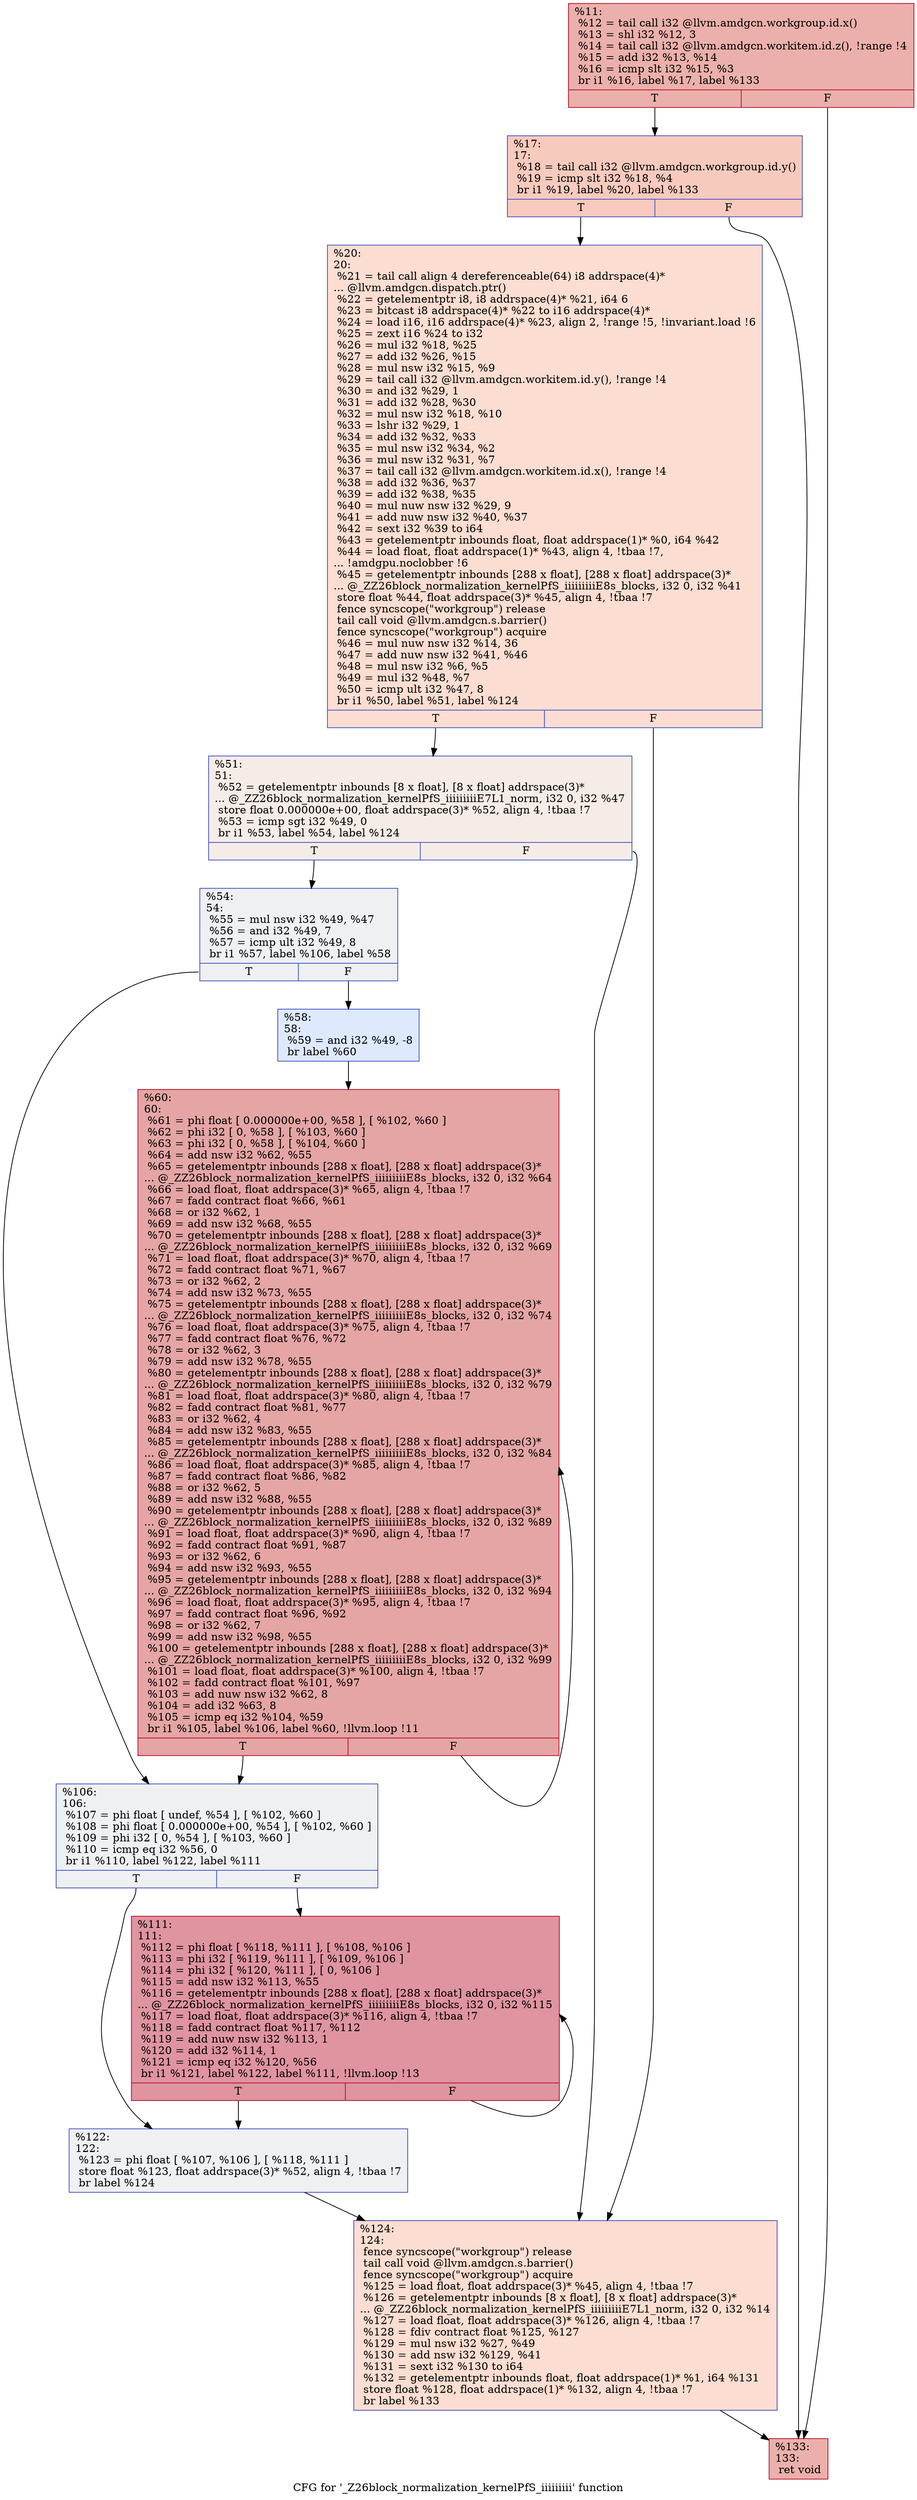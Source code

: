 digraph "CFG for '_Z26block_normalization_kernelPfS_iiiiiiiii' function" {
	label="CFG for '_Z26block_normalization_kernelPfS_iiiiiiiii' function";

	Node0x54282a0 [shape=record,color="#b70d28ff", style=filled, fillcolor="#d24b4070",label="{%11:\l  %12 = tail call i32 @llvm.amdgcn.workgroup.id.x()\l  %13 = shl i32 %12, 3\l  %14 = tail call i32 @llvm.amdgcn.workitem.id.z(), !range !4\l  %15 = add i32 %13, %14\l  %16 = icmp slt i32 %15, %3\l  br i1 %16, label %17, label %133\l|{<s0>T|<s1>F}}"];
	Node0x54282a0:s0 -> Node0x5427f40;
	Node0x54282a0:s1 -> Node0x542a230;
	Node0x5427f40 [shape=record,color="#3d50c3ff", style=filled, fillcolor="#ef886b70",label="{%17:\l17:                                               \l  %18 = tail call i32 @llvm.amdgcn.workgroup.id.y()\l  %19 = icmp slt i32 %18, %4\l  br i1 %19, label %20, label %133\l|{<s0>T|<s1>F}}"];
	Node0x5427f40:s0 -> Node0x542a5a0;
	Node0x5427f40:s1 -> Node0x542a230;
	Node0x542a5a0 [shape=record,color="#3d50c3ff", style=filled, fillcolor="#f7b39670",label="{%20:\l20:                                               \l  %21 = tail call align 4 dereferenceable(64) i8 addrspace(4)*\l... @llvm.amdgcn.dispatch.ptr()\l  %22 = getelementptr i8, i8 addrspace(4)* %21, i64 6\l  %23 = bitcast i8 addrspace(4)* %22 to i16 addrspace(4)*\l  %24 = load i16, i16 addrspace(4)* %23, align 2, !range !5, !invariant.load !6\l  %25 = zext i16 %24 to i32\l  %26 = mul i32 %18, %25\l  %27 = add i32 %26, %15\l  %28 = mul nsw i32 %15, %9\l  %29 = tail call i32 @llvm.amdgcn.workitem.id.y(), !range !4\l  %30 = and i32 %29, 1\l  %31 = add i32 %28, %30\l  %32 = mul nsw i32 %18, %10\l  %33 = lshr i32 %29, 1\l  %34 = add i32 %32, %33\l  %35 = mul nsw i32 %34, %2\l  %36 = mul nsw i32 %31, %7\l  %37 = tail call i32 @llvm.amdgcn.workitem.id.x(), !range !4\l  %38 = add i32 %36, %37\l  %39 = add i32 %38, %35\l  %40 = mul nuw nsw i32 %29, 9\l  %41 = add nuw nsw i32 %40, %37\l  %42 = sext i32 %39 to i64\l  %43 = getelementptr inbounds float, float addrspace(1)* %0, i64 %42\l  %44 = load float, float addrspace(1)* %43, align 4, !tbaa !7,\l... !amdgpu.noclobber !6\l  %45 = getelementptr inbounds [288 x float], [288 x float] addrspace(3)*\l... @_ZZ26block_normalization_kernelPfS_iiiiiiiiiE8s_blocks, i32 0, i32 %41\l  store float %44, float addrspace(3)* %45, align 4, !tbaa !7\l  fence syncscope(\"workgroup\") release\l  tail call void @llvm.amdgcn.s.barrier()\l  fence syncscope(\"workgroup\") acquire\l  %46 = mul nuw nsw i32 %14, 36\l  %47 = add nuw nsw i32 %41, %46\l  %48 = mul nsw i32 %6, %5\l  %49 = mul i32 %48, %7\l  %50 = icmp ult i32 %47, 8\l  br i1 %50, label %51, label %124\l|{<s0>T|<s1>F}}"];
	Node0x542a5a0:s0 -> Node0x542d850;
	Node0x542a5a0:s1 -> Node0x542d8e0;
	Node0x542d850 [shape=record,color="#3d50c3ff", style=filled, fillcolor="#ead5c970",label="{%51:\l51:                                               \l  %52 = getelementptr inbounds [8 x float], [8 x float] addrspace(3)*\l... @_ZZ26block_normalization_kernelPfS_iiiiiiiiiE7L1_norm, i32 0, i32 %47\l  store float 0.000000e+00, float addrspace(3)* %52, align 4, !tbaa !7\l  %53 = icmp sgt i32 %49, 0\l  br i1 %53, label %54, label %124\l|{<s0>T|<s1>F}}"];
	Node0x542d850:s0 -> Node0x542da80;
	Node0x542d850:s1 -> Node0x542d8e0;
	Node0x542da80 [shape=record,color="#3d50c3ff", style=filled, fillcolor="#d9dce170",label="{%54:\l54:                                               \l  %55 = mul nsw i32 %49, %47\l  %56 = and i32 %49, 7\l  %57 = icmp ult i32 %49, 8\l  br i1 %57, label %106, label %58\l|{<s0>T|<s1>F}}"];
	Node0x542da80:s0 -> Node0x542e970;
	Node0x542da80:s1 -> Node0x542e9c0;
	Node0x542e9c0 [shape=record,color="#3d50c3ff", style=filled, fillcolor="#b5cdfa70",label="{%58:\l58:                                               \l  %59 = and i32 %49, -8\l  br label %60\l}"];
	Node0x542e9c0 -> Node0x542ebc0;
	Node0x542ebc0 [shape=record,color="#b70d28ff", style=filled, fillcolor="#c5333470",label="{%60:\l60:                                               \l  %61 = phi float [ 0.000000e+00, %58 ], [ %102, %60 ]\l  %62 = phi i32 [ 0, %58 ], [ %103, %60 ]\l  %63 = phi i32 [ 0, %58 ], [ %104, %60 ]\l  %64 = add nsw i32 %62, %55\l  %65 = getelementptr inbounds [288 x float], [288 x float] addrspace(3)*\l... @_ZZ26block_normalization_kernelPfS_iiiiiiiiiE8s_blocks, i32 0, i32 %64\l  %66 = load float, float addrspace(3)* %65, align 4, !tbaa !7\l  %67 = fadd contract float %66, %61\l  %68 = or i32 %62, 1\l  %69 = add nsw i32 %68, %55\l  %70 = getelementptr inbounds [288 x float], [288 x float] addrspace(3)*\l... @_ZZ26block_normalization_kernelPfS_iiiiiiiiiE8s_blocks, i32 0, i32 %69\l  %71 = load float, float addrspace(3)* %70, align 4, !tbaa !7\l  %72 = fadd contract float %71, %67\l  %73 = or i32 %62, 2\l  %74 = add nsw i32 %73, %55\l  %75 = getelementptr inbounds [288 x float], [288 x float] addrspace(3)*\l... @_ZZ26block_normalization_kernelPfS_iiiiiiiiiE8s_blocks, i32 0, i32 %74\l  %76 = load float, float addrspace(3)* %75, align 4, !tbaa !7\l  %77 = fadd contract float %76, %72\l  %78 = or i32 %62, 3\l  %79 = add nsw i32 %78, %55\l  %80 = getelementptr inbounds [288 x float], [288 x float] addrspace(3)*\l... @_ZZ26block_normalization_kernelPfS_iiiiiiiiiE8s_blocks, i32 0, i32 %79\l  %81 = load float, float addrspace(3)* %80, align 4, !tbaa !7\l  %82 = fadd contract float %81, %77\l  %83 = or i32 %62, 4\l  %84 = add nsw i32 %83, %55\l  %85 = getelementptr inbounds [288 x float], [288 x float] addrspace(3)*\l... @_ZZ26block_normalization_kernelPfS_iiiiiiiiiE8s_blocks, i32 0, i32 %84\l  %86 = load float, float addrspace(3)* %85, align 4, !tbaa !7\l  %87 = fadd contract float %86, %82\l  %88 = or i32 %62, 5\l  %89 = add nsw i32 %88, %55\l  %90 = getelementptr inbounds [288 x float], [288 x float] addrspace(3)*\l... @_ZZ26block_normalization_kernelPfS_iiiiiiiiiE8s_blocks, i32 0, i32 %89\l  %91 = load float, float addrspace(3)* %90, align 4, !tbaa !7\l  %92 = fadd contract float %91, %87\l  %93 = or i32 %62, 6\l  %94 = add nsw i32 %93, %55\l  %95 = getelementptr inbounds [288 x float], [288 x float] addrspace(3)*\l... @_ZZ26block_normalization_kernelPfS_iiiiiiiiiE8s_blocks, i32 0, i32 %94\l  %96 = load float, float addrspace(3)* %95, align 4, !tbaa !7\l  %97 = fadd contract float %96, %92\l  %98 = or i32 %62, 7\l  %99 = add nsw i32 %98, %55\l  %100 = getelementptr inbounds [288 x float], [288 x float] addrspace(3)*\l... @_ZZ26block_normalization_kernelPfS_iiiiiiiiiE8s_blocks, i32 0, i32 %99\l  %101 = load float, float addrspace(3)* %100, align 4, !tbaa !7\l  %102 = fadd contract float %101, %97\l  %103 = add nuw nsw i32 %62, 8\l  %104 = add i32 %63, 8\l  %105 = icmp eq i32 %104, %59\l  br i1 %105, label %106, label %60, !llvm.loop !11\l|{<s0>T|<s1>F}}"];
	Node0x542ebc0:s0 -> Node0x542e970;
	Node0x542ebc0:s1 -> Node0x542ebc0;
	Node0x542e970 [shape=record,color="#3d50c3ff", style=filled, fillcolor="#d9dce170",label="{%106:\l106:                                              \l  %107 = phi float [ undef, %54 ], [ %102, %60 ]\l  %108 = phi float [ 0.000000e+00, %54 ], [ %102, %60 ]\l  %109 = phi i32 [ 0, %54 ], [ %103, %60 ]\l  %110 = icmp eq i32 %56, 0\l  br i1 %110, label %122, label %111\l|{<s0>T|<s1>F}}"];
	Node0x542e970:s0 -> Node0x5430ed0;
	Node0x542e970:s1 -> Node0x5430f20;
	Node0x5430f20 [shape=record,color="#b70d28ff", style=filled, fillcolor="#b70d2870",label="{%111:\l111:                                              \l  %112 = phi float [ %118, %111 ], [ %108, %106 ]\l  %113 = phi i32 [ %119, %111 ], [ %109, %106 ]\l  %114 = phi i32 [ %120, %111 ], [ 0, %106 ]\l  %115 = add nsw i32 %113, %55\l  %116 = getelementptr inbounds [288 x float], [288 x float] addrspace(3)*\l... @_ZZ26block_normalization_kernelPfS_iiiiiiiiiE8s_blocks, i32 0, i32 %115\l  %117 = load float, float addrspace(3)* %116, align 4, !tbaa !7\l  %118 = fadd contract float %117, %112\l  %119 = add nuw nsw i32 %113, 1\l  %120 = add i32 %114, 1\l  %121 = icmp eq i32 %120, %56\l  br i1 %121, label %122, label %111, !llvm.loop !13\l|{<s0>T|<s1>F}}"];
	Node0x5430f20:s0 -> Node0x5430ed0;
	Node0x5430f20:s1 -> Node0x5430f20;
	Node0x5430ed0 [shape=record,color="#3d50c3ff", style=filled, fillcolor="#d9dce170",label="{%122:\l122:                                              \l  %123 = phi float [ %107, %106 ], [ %118, %111 ]\l  store float %123, float addrspace(3)* %52, align 4, !tbaa !7\l  br label %124\l}"];
	Node0x5430ed0 -> Node0x542d8e0;
	Node0x542d8e0 [shape=record,color="#3d50c3ff", style=filled, fillcolor="#f7b39670",label="{%124:\l124:                                              \l  fence syncscope(\"workgroup\") release\l  tail call void @llvm.amdgcn.s.barrier()\l  fence syncscope(\"workgroup\") acquire\l  %125 = load float, float addrspace(3)* %45, align 4, !tbaa !7\l  %126 = getelementptr inbounds [8 x float], [8 x float] addrspace(3)*\l... @_ZZ26block_normalization_kernelPfS_iiiiiiiiiE7L1_norm, i32 0, i32 %14\l  %127 = load float, float addrspace(3)* %126, align 4, !tbaa !7\l  %128 = fdiv contract float %125, %127\l  %129 = mul nsw i32 %27, %49\l  %130 = add nsw i32 %129, %41\l  %131 = sext i32 %130 to i64\l  %132 = getelementptr inbounds float, float addrspace(1)* %1, i64 %131\l  store float %128, float addrspace(1)* %132, align 4, !tbaa !7\l  br label %133\l}"];
	Node0x542d8e0 -> Node0x542a230;
	Node0x542a230 [shape=record,color="#b70d28ff", style=filled, fillcolor="#d24b4070",label="{%133:\l133:                                              \l  ret void\l}"];
}
